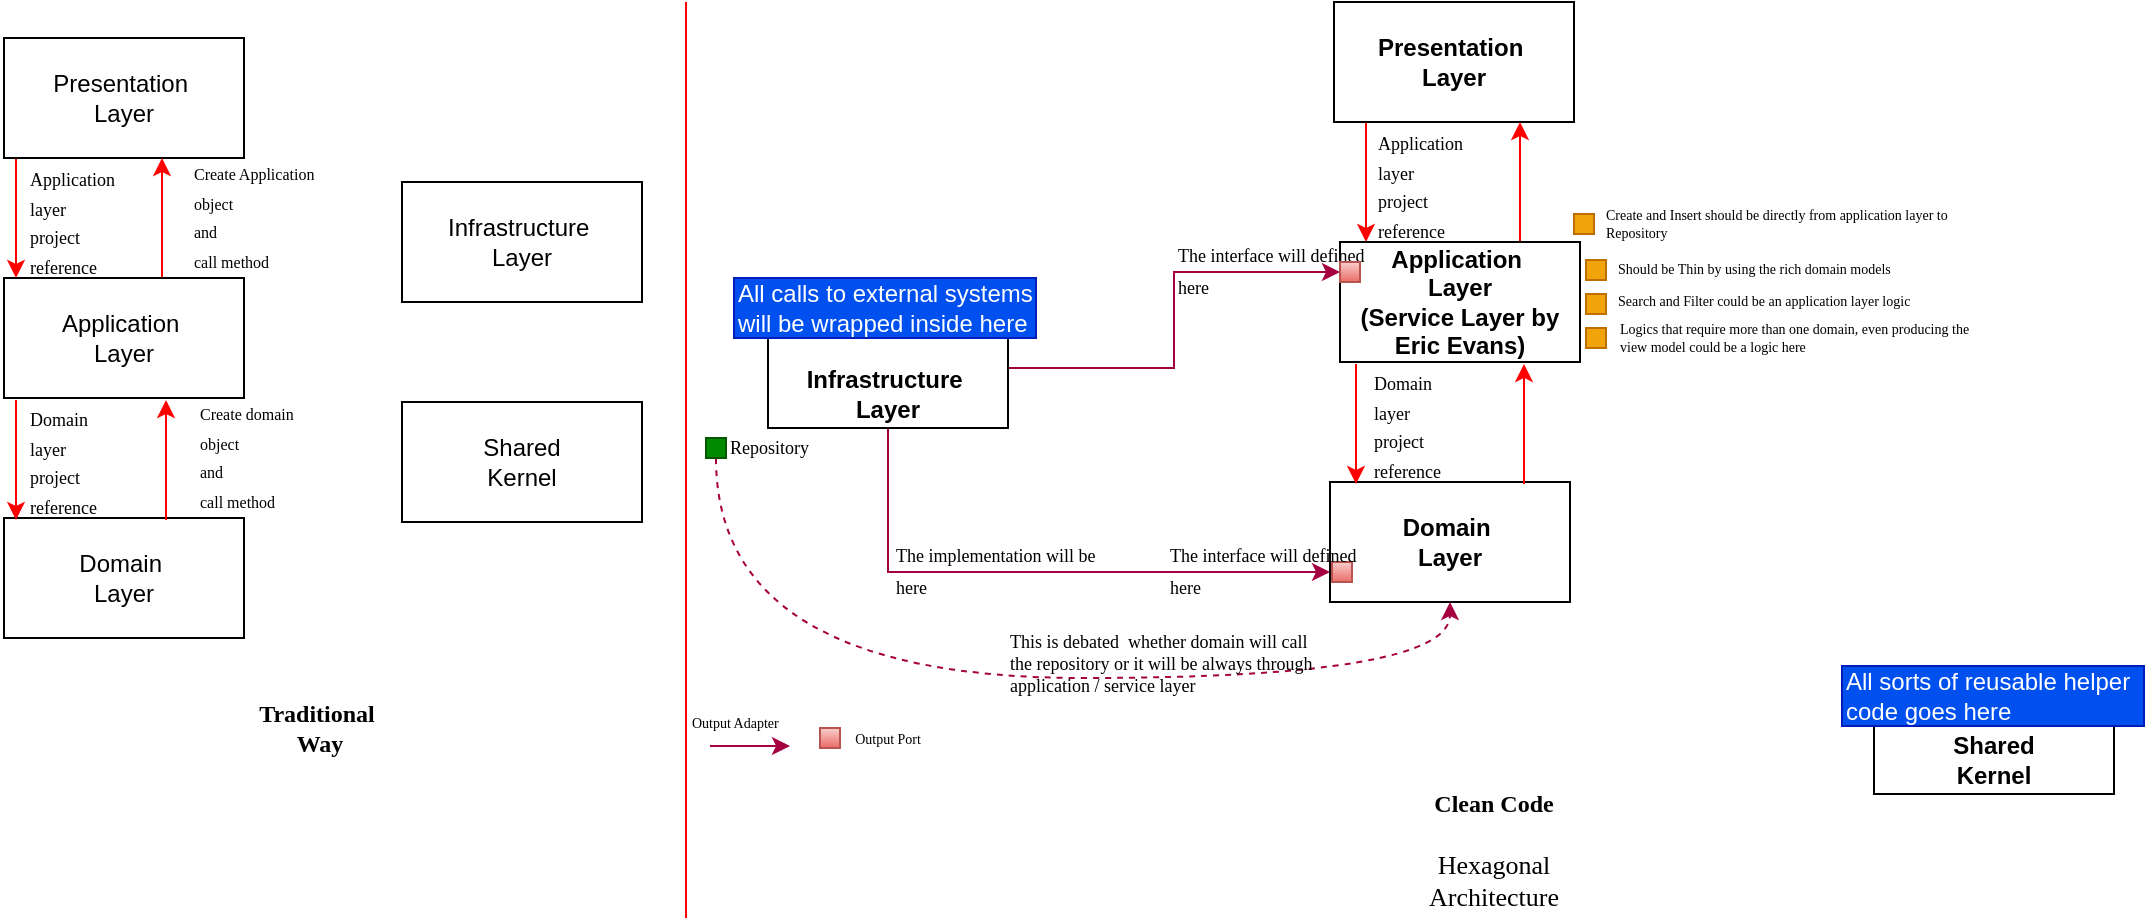 <mxfile version="16.0.3" type="device"><diagram id="r_vrg2U4BT4vnqHb4BEt" name="Page-1"><mxGraphModel dx="1038" dy="547" grid="1" gridSize="10" guides="1" tooltips="1" connect="1" arrows="1" fold="1" page="1" pageScale="1" pageWidth="1100" pageHeight="850" math="0" shadow="0"><root><mxCell id="0"/><mxCell id="1" parent="0"/><mxCell id="-4ZVNBQZOwM810mohU6s-8" style="edgeStyle=none;rounded=0;orthogonalLoop=1;jettySize=auto;html=1;exitX=0.75;exitY=1;exitDx=0;exitDy=0;entryX=0.75;entryY=0;entryDx=0;entryDy=0;strokeColor=#FF0000;" parent="1" edge="1"><mxGeometry relative="1" as="geometry"><mxPoint x="25" y="140" as="sourcePoint"/><mxPoint x="25" y="200" as="targetPoint"/></mxGeometry></mxCell><mxCell id="-4ZVNBQZOwM810mohU6s-1" value="Presentation&amp;nbsp;&lt;br&gt;Layer" style="rounded=0;whiteSpace=wrap;html=1;" parent="1" vertex="1"><mxGeometry x="19" y="80" width="120" height="60" as="geometry"/></mxCell><mxCell id="-4ZVNBQZOwM810mohU6s-7" style="edgeStyle=none;rounded=0;orthogonalLoop=1;jettySize=auto;html=1;exitX=0.5;exitY=0;exitDx=0;exitDy=0;entryX=0.5;entryY=1;entryDx=0;entryDy=0;fontColor=#000000;horizontal=1;verticalAlign=top;strokeColor=#FF0000;" parent="1" edge="1"><mxGeometry relative="1" as="geometry"><mxPoint x="98" y="200" as="sourcePoint"/><mxPoint x="98" y="140" as="targetPoint"/></mxGeometry></mxCell><mxCell id="-4ZVNBQZOwM810mohU6s-2" value="Application&amp;nbsp;&lt;br&gt;Layer" style="rounded=0;whiteSpace=wrap;html=1;" parent="1" vertex="1"><mxGeometry x="19" y="200" width="120" height="60" as="geometry"/></mxCell><mxCell id="-4ZVNBQZOwM810mohU6s-3" value="Domain&amp;nbsp;&lt;br&gt;Layer" style="rounded=0;whiteSpace=wrap;html=1;" parent="1" vertex="1"><mxGeometry x="19" y="320" width="120" height="60" as="geometry"/></mxCell><mxCell id="-4ZVNBQZOwM810mohU6s-4" value="Infrastructure&amp;nbsp;&lt;br&gt;Layer" style="rounded=0;whiteSpace=wrap;html=1;" parent="1" vertex="1"><mxGeometry x="218" y="152" width="120" height="60" as="geometry"/></mxCell><mxCell id="-4ZVNBQZOwM810mohU6s-5" value="Shared&lt;br&gt;Kernel" style="rounded=0;whiteSpace=wrap;html=1;" parent="1" vertex="1"><mxGeometry x="218" y="262" width="120" height="60" as="geometry"/></mxCell><mxCell id="-4ZVNBQZOwM810mohU6s-9" value="&lt;font style=&quot;font-size: 9px&quot; face=&quot;Verdana&quot;&gt;Application&lt;br&gt;layer&amp;nbsp;&lt;br&gt;project reference&lt;/font&gt;" style="text;html=1;strokeColor=none;fillColor=none;align=left;verticalAlign=bottom;whiteSpace=wrap;rounded=0;labelPosition=center;verticalLabelPosition=top;" parent="1" vertex="1"><mxGeometry x="30" y="203" width="60" height="30" as="geometry"/></mxCell><mxCell id="-4ZVNBQZOwM810mohU6s-11" value="&lt;font style=&quot;font-size: 8px&quot; face=&quot;Verdana&quot;&gt;&lt;font style=&quot;font-size: 8px&quot;&gt;Create Application&amp;nbsp;&lt;br&gt;&lt;/font&gt;object&lt;br&gt;and&amp;nbsp;&lt;br&gt;call method&lt;/font&gt;" style="text;html=1;strokeColor=none;fillColor=none;align=left;verticalAlign=bottom;whiteSpace=wrap;rounded=0;labelPosition=center;verticalLabelPosition=top;" parent="1" vertex="1"><mxGeometry x="112" y="200" width="87" height="30" as="geometry"/></mxCell><mxCell id="-4ZVNBQZOwM810mohU6s-12" value="&lt;font style=&quot;font-size: 9px&quot; face=&quot;Verdana&quot;&gt;Domain&lt;br&gt;layer&amp;nbsp;&lt;br&gt;project reference&lt;/font&gt;" style="text;html=1;strokeColor=none;fillColor=none;align=left;verticalAlign=bottom;whiteSpace=wrap;rounded=0;labelPosition=center;verticalLabelPosition=top;" parent="1" vertex="1"><mxGeometry x="30" y="323" width="60" height="30" as="geometry"/></mxCell><mxCell id="-4ZVNBQZOwM810mohU6s-13" value="&lt;font style=&quot;font-size: 8px&quot; face=&quot;Verdana&quot;&gt;&lt;font style=&quot;font-size: 8px&quot;&gt;Create domain&amp;nbsp;&lt;br&gt;&lt;/font&gt;object&lt;br&gt;and&amp;nbsp;&lt;br&gt;call method&lt;/font&gt;" style="text;html=1;strokeColor=none;fillColor=none;align=left;verticalAlign=bottom;whiteSpace=wrap;rounded=0;labelPosition=center;verticalLabelPosition=top;" parent="1" vertex="1"><mxGeometry x="115" y="320" width="87" height="30" as="geometry"/></mxCell><mxCell id="-4ZVNBQZOwM810mohU6s-14" style="edgeStyle=none;rounded=0;orthogonalLoop=1;jettySize=auto;html=1;exitX=0.75;exitY=1;exitDx=0;exitDy=0;entryX=0.75;entryY=0;entryDx=0;entryDy=0;strokeColor=#FF0000;" parent="1" edge="1"><mxGeometry relative="1" as="geometry"><mxPoint x="25" y="261" as="sourcePoint"/><mxPoint x="25" y="321" as="targetPoint"/></mxGeometry></mxCell><mxCell id="-4ZVNBQZOwM810mohU6s-15" style="edgeStyle=none;rounded=0;orthogonalLoop=1;jettySize=auto;html=1;exitX=0.5;exitY=0;exitDx=0;exitDy=0;entryX=0.5;entryY=1;entryDx=0;entryDy=0;fontColor=#000000;horizontal=1;verticalAlign=top;strokeColor=#FF0000;" parent="1" edge="1"><mxGeometry relative="1" as="geometry"><mxPoint x="100" y="321" as="sourcePoint"/><mxPoint x="100" y="261" as="targetPoint"/></mxGeometry></mxCell><mxCell id="-4ZVNBQZOwM810mohU6s-17" value="" style="endArrow=none;html=1;rounded=0;fontFamily=Verdana;fontSize=8;fontColor=#000000;strokeColor=#FF0000;" parent="1" edge="1"><mxGeometry width="50" height="50" relative="1" as="geometry"><mxPoint x="360" y="520" as="sourcePoint"/><mxPoint x="360" y="62" as="targetPoint"/></mxGeometry></mxCell><mxCell id="-4ZVNBQZOwM810mohU6s-18" style="edgeStyle=none;rounded=0;orthogonalLoop=1;jettySize=auto;html=1;exitX=0.75;exitY=1;exitDx=0;exitDy=0;entryX=0.75;entryY=0;entryDx=0;entryDy=0;strokeColor=#FF0000;" parent="1" edge="1"><mxGeometry relative="1" as="geometry"><mxPoint x="700" y="122" as="sourcePoint"/><mxPoint x="700" y="182" as="targetPoint"/></mxGeometry></mxCell><mxCell id="-4ZVNBQZOwM810mohU6s-19" value="&lt;b&gt;Presentation&amp;nbsp;&lt;br&gt;Layer&lt;/b&gt;" style="rounded=0;whiteSpace=wrap;html=1;" parent="1" vertex="1"><mxGeometry x="684" y="62" width="120" height="60" as="geometry"/></mxCell><mxCell id="-4ZVNBQZOwM810mohU6s-20" style="edgeStyle=none;rounded=0;orthogonalLoop=1;jettySize=auto;html=1;exitX=0.5;exitY=0;exitDx=0;exitDy=0;entryX=0.5;entryY=1;entryDx=0;entryDy=0;fontColor=#000000;horizontal=1;verticalAlign=top;strokeColor=#FF0000;" parent="1" edge="1"><mxGeometry relative="1" as="geometry"><mxPoint x="777" y="182" as="sourcePoint"/><mxPoint x="777" y="122" as="targetPoint"/></mxGeometry></mxCell><mxCell id="-4ZVNBQZOwM810mohU6s-21" value="&lt;b&gt;Application&amp;nbsp;&lt;br&gt;Layer&lt;br&gt;(Service Layer by Eric Evans)&lt;br&gt;&lt;/b&gt;" style="rounded=0;whiteSpace=wrap;html=1;" parent="1" vertex="1"><mxGeometry x="687" y="182" width="120" height="60" as="geometry"/></mxCell><mxCell id="-4ZVNBQZOwM810mohU6s-22" value="&lt;b&gt;Domain&amp;nbsp;&lt;br&gt;Layer&lt;/b&gt;" style="rounded=0;whiteSpace=wrap;html=1;" parent="1" vertex="1"><mxGeometry x="682" y="302" width="120" height="60" as="geometry"/></mxCell><mxCell id="d9A4As6vOuzjTvH8z2dk-9" style="edgeStyle=orthogonalEdgeStyle;rounded=0;orthogonalLoop=1;jettySize=auto;html=1;exitX=1;exitY=0.5;exitDx=0;exitDy=0;entryX=0;entryY=0.25;entryDx=0;entryDy=0;fontFamily=Verdana;fontSize=9;fillColor=#d80073;strokeColor=#A50040;" edge="1" parent="1" source="-4ZVNBQZOwM810mohU6s-23" target="-4ZVNBQZOwM810mohU6s-21"><mxGeometry relative="1" as="geometry"/></mxCell><mxCell id="d9A4As6vOuzjTvH8z2dk-10" style="edgeStyle=orthogonalEdgeStyle;rounded=0;orthogonalLoop=1;jettySize=auto;html=1;exitX=0.5;exitY=1;exitDx=0;exitDy=0;entryX=0;entryY=0.75;entryDx=0;entryDy=0;fontFamily=Verdana;fontSize=9;fillColor=#d80073;strokeColor=#A50040;" edge="1" parent="1" source="-4ZVNBQZOwM810mohU6s-23" target="-4ZVNBQZOwM810mohU6s-22"><mxGeometry relative="1" as="geometry"/></mxCell><mxCell id="-4ZVNBQZOwM810mohU6s-23" value="&lt;b&gt;Infrastructure&amp;nbsp;&lt;br&gt;Layer&lt;/b&gt;" style="rounded=0;whiteSpace=wrap;html=1;align=center;verticalAlign=bottom;" parent="1" vertex="1"><mxGeometry x="401" y="215" width="120" height="60" as="geometry"/></mxCell><mxCell id="-4ZVNBQZOwM810mohU6s-24" value="&lt;b&gt;Shared&lt;br&gt;Kernel&lt;/b&gt;" style="rounded=0;whiteSpace=wrap;html=1;align=center;verticalAlign=bottom;" parent="1" vertex="1"><mxGeometry x="954" y="398" width="120" height="60" as="geometry"/></mxCell><mxCell id="-4ZVNBQZOwM810mohU6s-25" value="&lt;font style=&quot;font-size: 9px&quot; face=&quot;Verdana&quot;&gt;Application&lt;br&gt;layer&amp;nbsp;&lt;br&gt;project reference&lt;/font&gt;" style="text;html=1;strokeColor=none;fillColor=none;align=left;verticalAlign=bottom;whiteSpace=wrap;rounded=0;labelPosition=center;verticalLabelPosition=top;" parent="1" vertex="1"><mxGeometry x="704" y="185" width="60" height="30" as="geometry"/></mxCell><mxCell id="-4ZVNBQZOwM810mohU6s-27" value="&lt;font style=&quot;font-size: 9px&quot; face=&quot;Verdana&quot;&gt;Domain&lt;br&gt;layer&amp;nbsp;&lt;br&gt;project reference&lt;/font&gt;" style="text;html=1;strokeColor=none;fillColor=none;align=left;verticalAlign=bottom;whiteSpace=wrap;rounded=0;labelPosition=center;verticalLabelPosition=top;" parent="1" vertex="1"><mxGeometry x="702" y="305" width="60" height="30" as="geometry"/></mxCell><mxCell id="-4ZVNBQZOwM810mohU6s-29" style="edgeStyle=none;rounded=0;orthogonalLoop=1;jettySize=auto;html=1;exitX=0.75;exitY=1;exitDx=0;exitDy=0;entryX=0.75;entryY=0;entryDx=0;entryDy=0;strokeColor=#FF0000;" parent="1" edge="1"><mxGeometry relative="1" as="geometry"><mxPoint x="695" y="243" as="sourcePoint"/><mxPoint x="695" y="303" as="targetPoint"/></mxGeometry></mxCell><mxCell id="-4ZVNBQZOwM810mohU6s-30" style="edgeStyle=none;rounded=0;orthogonalLoop=1;jettySize=auto;html=1;exitX=0.5;exitY=0;exitDx=0;exitDy=0;entryX=0.5;entryY=1;entryDx=0;entryDy=0;fontColor=#000000;horizontal=1;verticalAlign=top;strokeColor=#FF0000;" parent="1" edge="1"><mxGeometry relative="1" as="geometry"><mxPoint x="779" y="303" as="sourcePoint"/><mxPoint x="779" y="243" as="targetPoint"/></mxGeometry></mxCell><mxCell id="-4ZVNBQZOwM810mohU6s-31" value="&lt;font style=&quot;font-size: 12px&quot;&gt;&lt;b&gt;Traditional&amp;nbsp;&lt;br&gt;Way&lt;/b&gt;&lt;/font&gt;" style="text;html=1;strokeColor=none;fillColor=none;align=center;verticalAlign=middle;whiteSpace=wrap;rounded=0;fontFamily=Verdana;fontSize=8;fontColor=#000000;" parent="1" vertex="1"><mxGeometry x="147" y="410" width="60" height="30" as="geometry"/></mxCell><mxCell id="d9A4As6vOuzjTvH8z2dk-1" value="All calls to external systems will be wrapped inside here" style="text;html=1;strokeColor=#001DBC;fillColor=#0050ef;align=left;verticalAlign=middle;whiteSpace=wrap;rounded=0;fontColor=#ffffff;" vertex="1" parent="1"><mxGeometry x="384" y="200" width="151" height="30" as="geometry"/></mxCell><mxCell id="d9A4As6vOuzjTvH8z2dk-2" value="All sorts of reusable helper code goes here" style="text;html=1;strokeColor=#001DBC;fillColor=#0050ef;align=left;verticalAlign=middle;whiteSpace=wrap;rounded=0;fontColor=#ffffff;" vertex="1" parent="1"><mxGeometry x="938" y="394" width="151" height="30" as="geometry"/></mxCell><mxCell id="d9A4As6vOuzjTvH8z2dk-3" value="&lt;span style=&quot;font-size: 12px&quot;&gt;&lt;b&gt;Clean Code&lt;br&gt;&lt;/b&gt;&lt;/span&gt;&lt;font style=&quot;font-size: 13px&quot;&gt;&lt;br&gt;Hexagonal Architecture&lt;/font&gt;" style="text;html=1;strokeColor=none;fillColor=none;align=center;verticalAlign=middle;whiteSpace=wrap;rounded=0;fontFamily=Verdana;fontSize=8;fontColor=#000000;" vertex="1" parent="1"><mxGeometry x="734" y="471" width="60" height="30" as="geometry"/></mxCell><mxCell id="d9A4As6vOuzjTvH8z2dk-6" value="&lt;font face=&quot;Verdana&quot; style=&quot;font-size: 9px&quot;&gt;The interface will defined here&lt;/font&gt;" style="text;html=1;strokeColor=none;fillColor=none;align=left;verticalAlign=top;whiteSpace=wrap;rounded=0;fontSize=13;" vertex="1" parent="1"><mxGeometry x="604" y="173" width="110" height="30" as="geometry"/></mxCell><mxCell id="d9A4As6vOuzjTvH8z2dk-7" value="&lt;font face=&quot;Verdana&quot; style=&quot;font-size: 9px&quot;&gt;The implementation will be here&amp;nbsp;&lt;/font&gt;" style="text;html=1;strokeColor=none;fillColor=none;align=left;verticalAlign=top;whiteSpace=wrap;rounded=0;fontSize=13;" vertex="1" parent="1"><mxGeometry x="463" y="323" width="110" height="30" as="geometry"/></mxCell><mxCell id="d9A4As6vOuzjTvH8z2dk-29" style="edgeStyle=orthogonalEdgeStyle;curved=1;rounded=0;orthogonalLoop=1;jettySize=auto;html=1;exitX=0.5;exitY=1;exitDx=0;exitDy=0;entryX=0.5;entryY=1;entryDx=0;entryDy=0;fontFamily=Verdana;fontSize=7;fillColor=#d80073;strokeColor=#A50040;dashed=1;" edge="1" parent="1" source="d9A4As6vOuzjTvH8z2dk-11" target="-4ZVNBQZOwM810mohU6s-22"><mxGeometry relative="1" as="geometry"><Array as="points"><mxPoint x="375" y="400"/><mxPoint x="742" y="400"/></Array></mxGeometry></mxCell><mxCell id="d9A4As6vOuzjTvH8z2dk-11" value="" style="rounded=0;whiteSpace=wrap;html=1;fontFamily=Verdana;fontSize=9;fillColor=#008a00;fontColor=#ffffff;strokeColor=#005700;" vertex="1" parent="1"><mxGeometry x="370" y="280" width="10" height="10" as="geometry"/></mxCell><mxCell id="d9A4As6vOuzjTvH8z2dk-12" value="Repository" style="text;html=1;strokeColor=none;fillColor=none;align=left;verticalAlign=middle;whiteSpace=wrap;rounded=0;fontFamily=Verdana;fontSize=9;" vertex="1" parent="1"><mxGeometry x="380" y="270" width="60" height="30" as="geometry"/></mxCell><mxCell id="d9A4As6vOuzjTvH8z2dk-13" value="" style="rounded=0;whiteSpace=wrap;html=1;fontFamily=Verdana;fontSize=9;fillColor=#f0a30a;fontColor=#000000;strokeColor=#BD7000;" vertex="1" parent="1"><mxGeometry x="804" y="168" width="10" height="10" as="geometry"/></mxCell><mxCell id="d9A4As6vOuzjTvH8z2dk-14" value="Create and Insert should be directly from application layer to Repository" style="text;html=1;strokeColor=none;fillColor=none;align=left;verticalAlign=middle;whiteSpace=wrap;rounded=0;fontFamily=Verdana;fontSize=7;" vertex="1" parent="1"><mxGeometry x="818" y="158" width="190" height="30" as="geometry"/></mxCell><mxCell id="d9A4As6vOuzjTvH8z2dk-15" value="" style="whiteSpace=wrap;html=1;aspect=fixed;fontFamily=Verdana;fontSize=7;fillColor=#f8cecc;gradientColor=#ea6b66;strokeColor=#b85450;" vertex="1" parent="1"><mxGeometry x="687" y="192" width="10" height="10" as="geometry"/></mxCell><mxCell id="d9A4As6vOuzjTvH8z2dk-16" value="" style="whiteSpace=wrap;html=1;aspect=fixed;fontFamily=Verdana;fontSize=7;fillColor=#f8cecc;gradientColor=#ea6b66;strokeColor=#b85450;" vertex="1" parent="1"><mxGeometry x="683" y="342" width="10" height="10" as="geometry"/></mxCell><mxCell id="d9A4As6vOuzjTvH8z2dk-17" value="" style="whiteSpace=wrap;html=1;aspect=fixed;fontFamily=Verdana;fontSize=7;fillColor=#f8cecc;gradientColor=#ea6b66;strokeColor=#b85450;" vertex="1" parent="1"><mxGeometry x="427" y="425" width="10" height="10" as="geometry"/></mxCell><mxCell id="d9A4As6vOuzjTvH8z2dk-18" value="Output Port" style="text;html=1;strokeColor=none;fillColor=none;align=center;verticalAlign=middle;whiteSpace=wrap;rounded=0;fontFamily=Verdana;fontSize=7;" vertex="1" parent="1"><mxGeometry x="431" y="416" width="60" height="30" as="geometry"/></mxCell><mxCell id="d9A4As6vOuzjTvH8z2dk-19" value="" style="endArrow=classic;html=1;rounded=0;fontFamily=Verdana;fontSize=7;fillColor=#d80073;strokeColor=#A50040;" edge="1" parent="1"><mxGeometry width="50" height="50" relative="1" as="geometry"><mxPoint x="372" y="434" as="sourcePoint"/><mxPoint x="412" y="434" as="targetPoint"/></mxGeometry></mxCell><mxCell id="d9A4As6vOuzjTvH8z2dk-20" value="Output Adapter" style="text;html=1;strokeColor=none;fillColor=none;align=left;verticalAlign=middle;whiteSpace=wrap;rounded=0;fontFamily=Verdana;fontSize=7;" vertex="1" parent="1"><mxGeometry x="361" y="408" width="60" height="30" as="geometry"/></mxCell><mxCell id="d9A4As6vOuzjTvH8z2dk-23" value="&lt;font face=&quot;Verdana&quot; style=&quot;font-size: 9px&quot;&gt;The interface will defined here&lt;/font&gt;" style="text;html=1;strokeColor=none;fillColor=none;align=left;verticalAlign=top;whiteSpace=wrap;rounded=0;fontSize=13;" vertex="1" parent="1"><mxGeometry x="600" y="323" width="110" height="30" as="geometry"/></mxCell><mxCell id="d9A4As6vOuzjTvH8z2dk-26" value="" style="rounded=0;whiteSpace=wrap;html=1;fontFamily=Verdana;fontSize=9;fillColor=#f0a30a;fontColor=#000000;strokeColor=#BD7000;" vertex="1" parent="1"><mxGeometry x="810" y="191" width="10" height="10" as="geometry"/></mxCell><mxCell id="d9A4As6vOuzjTvH8z2dk-27" value="Should be Thin by using the rich domain models" style="text;html=1;strokeColor=none;fillColor=none;align=left;verticalAlign=middle;whiteSpace=wrap;rounded=0;fontFamily=Verdana;fontSize=7;" vertex="1" parent="1"><mxGeometry x="824" y="181" width="190" height="30" as="geometry"/></mxCell><mxCell id="d9A4As6vOuzjTvH8z2dk-30" value="This is debated&amp;nbsp; whether domain will call the repository or it will be always through application / service layer" style="text;html=1;strokeColor=none;fillColor=none;align=left;verticalAlign=top;whiteSpace=wrap;rounded=0;fontFamily=Verdana;fontSize=9;" vertex="1" parent="1"><mxGeometry x="520" y="370" width="156" height="30" as="geometry"/></mxCell><mxCell id="d9A4As6vOuzjTvH8z2dk-31" value="" style="rounded=0;whiteSpace=wrap;html=1;fontFamily=Verdana;fontSize=9;fillColor=#f0a30a;fontColor=#000000;strokeColor=#BD7000;" vertex="1" parent="1"><mxGeometry x="810" y="208" width="10" height="10" as="geometry"/></mxCell><mxCell id="d9A4As6vOuzjTvH8z2dk-32" value="Search and Filter could be an application layer logic" style="text;html=1;strokeColor=none;fillColor=none;align=left;verticalAlign=middle;whiteSpace=wrap;rounded=0;fontFamily=Verdana;fontSize=7;" vertex="1" parent="1"><mxGeometry x="824" y="197" width="190" height="30" as="geometry"/></mxCell><mxCell id="d9A4As6vOuzjTvH8z2dk-33" value="" style="rounded=0;whiteSpace=wrap;html=1;fontFamily=Verdana;fontSize=9;fillColor=#f0a30a;fontColor=#000000;strokeColor=#BD7000;" vertex="1" parent="1"><mxGeometry x="810" y="225" width="10" height="10" as="geometry"/></mxCell><mxCell id="d9A4As6vOuzjTvH8z2dk-34" value="Logics that require more than one domain, even producing the view model could be a logic here" style="text;html=1;strokeColor=none;fillColor=none;align=left;verticalAlign=middle;whiteSpace=wrap;rounded=0;fontFamily=Verdana;fontSize=7;" vertex="1" parent="1"><mxGeometry x="825" y="215" width="190" height="30" as="geometry"/></mxCell></root></mxGraphModel></diagram></mxfile>